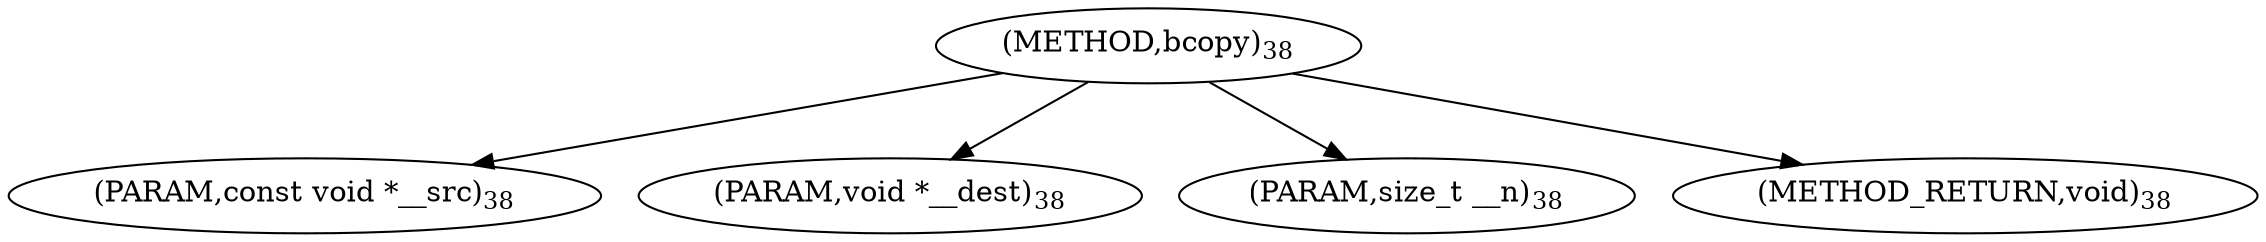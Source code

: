 digraph "bcopy" {  
"98931" [label = <(METHOD,bcopy)<SUB>38</SUB>> ]
"98932" [label = <(PARAM,const void *__src)<SUB>38</SUB>> ]
"98933" [label = <(PARAM,void *__dest)<SUB>38</SUB>> ]
"98934" [label = <(PARAM,size_t __n)<SUB>38</SUB>> ]
"98935" [label = <(METHOD_RETURN,void)<SUB>38</SUB>> ]
  "98931" -> "98932" 
  "98931" -> "98933" 
  "98931" -> "98934" 
  "98931" -> "98935" 
}
